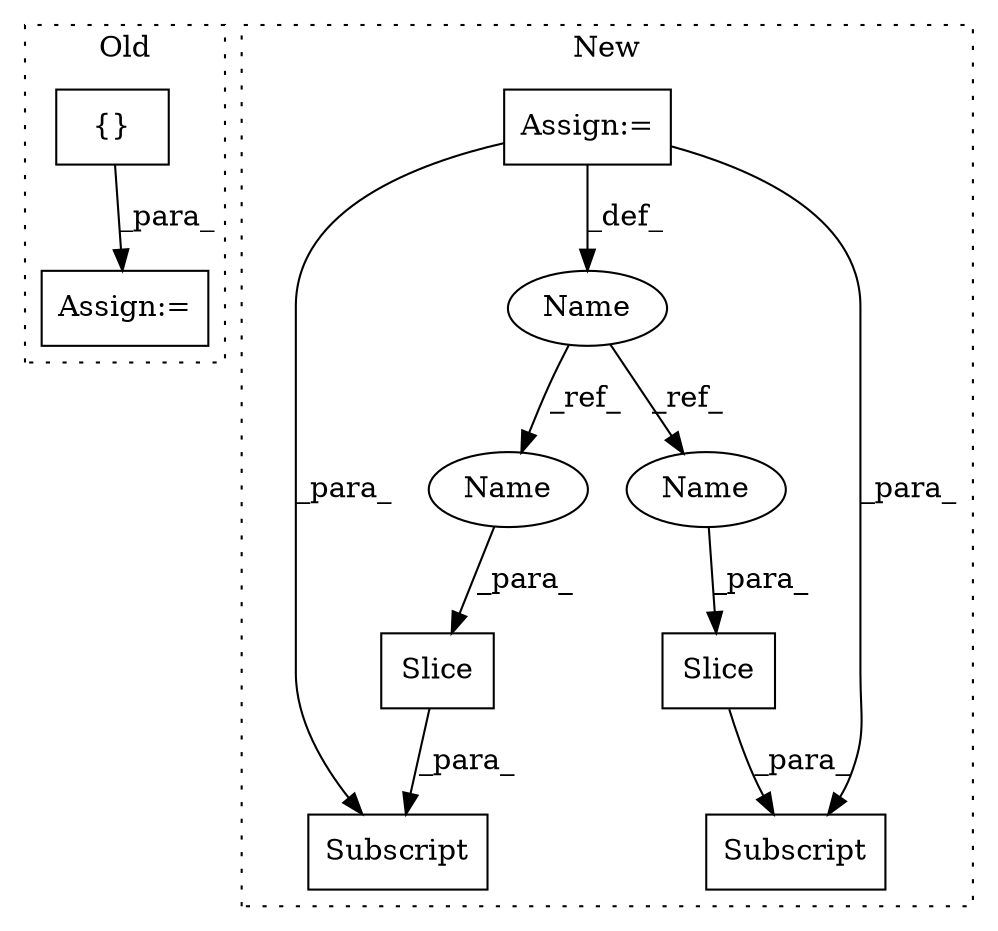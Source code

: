 digraph G {
subgraph cluster0 {
1 [label="{}" a="59" s="6665,6688" l="1,0" shape="box"];
4 [label="Assign:=" a="68" s="6661" l="4" shape="box"];
label = "Old";
style="dotted";
}
subgraph cluster1 {
2 [label="Slice" a="80" s="7687" l="66" shape="box"];
3 [label="Subscript" a="63" s="7675,0" l="79,0" shape="box"];
5 [label="Name" a="87" s="7474" l="13" shape="ellipse"];
6 [label="Slice" a="80" s="7582" l="66" shape="box"];
7 [label="Subscript" a="63" s="7572,0" l="77,0" shape="box"];
8 [label="Assign:=" a="68" s="7487" l="3" shape="box"];
9 [label="Name" a="87" s="7582" l="13" shape="ellipse"];
10 [label="Name" a="87" s="7687" l="13" shape="ellipse"];
label = "New";
style="dotted";
}
1 -> 4 [label="_para_"];
2 -> 3 [label="_para_"];
5 -> 10 [label="_ref_"];
5 -> 9 [label="_ref_"];
6 -> 7 [label="_para_"];
8 -> 3 [label="_para_"];
8 -> 7 [label="_para_"];
8 -> 5 [label="_def_"];
9 -> 6 [label="_para_"];
10 -> 2 [label="_para_"];
}